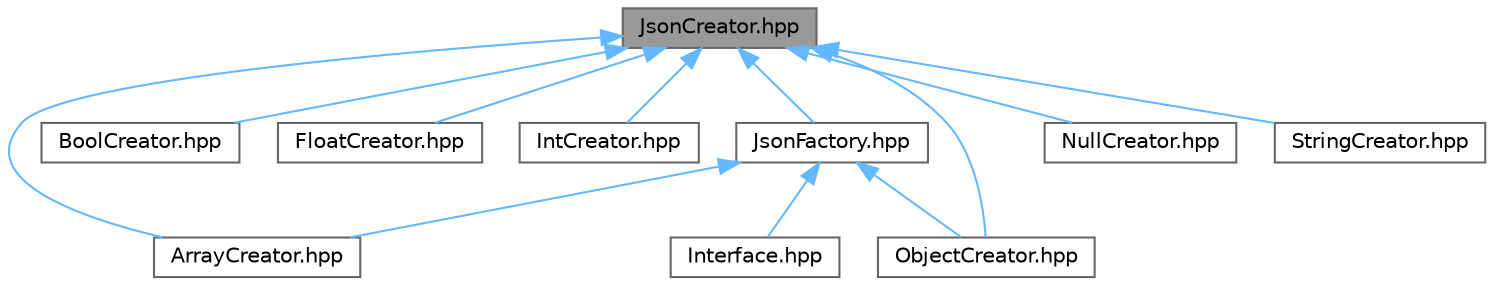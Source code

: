 digraph "JsonCreator.hpp"
{
 // LATEX_PDF_SIZE
  bgcolor="transparent";
  edge [fontname=Helvetica,fontsize=10,labelfontname=Helvetica,labelfontsize=10];
  node [fontname=Helvetica,fontsize=10,shape=box,height=0.2,width=0.4];
  Node1 [id="Node000001",label="JsonCreator.hpp",height=0.2,width=0.4,color="gray40", fillcolor="grey60", style="filled", fontcolor="black",tooltip=" "];
  Node1 -> Node2 [id="edge12_Node000001_Node000002",dir="back",color="steelblue1",style="solid",tooltip=" "];
  Node2 [id="Node000002",label="ArrayCreator.hpp",height=0.2,width=0.4,color="grey40", fillcolor="white", style="filled",URL="$ArrayCreator_8hpp.html",tooltip=" "];
  Node1 -> Node3 [id="edge13_Node000001_Node000003",dir="back",color="steelblue1",style="solid",tooltip=" "];
  Node3 [id="Node000003",label="BoolCreator.hpp",height=0.2,width=0.4,color="grey40", fillcolor="white", style="filled",URL="$BoolCreator_8hpp.html",tooltip=" "];
  Node1 -> Node4 [id="edge14_Node000001_Node000004",dir="back",color="steelblue1",style="solid",tooltip=" "];
  Node4 [id="Node000004",label="FloatCreator.hpp",height=0.2,width=0.4,color="grey40", fillcolor="white", style="filled",URL="$FloatCreator_8hpp.html",tooltip=" "];
  Node1 -> Node5 [id="edge15_Node000001_Node000005",dir="back",color="steelblue1",style="solid",tooltip=" "];
  Node5 [id="Node000005",label="IntCreator.hpp",height=0.2,width=0.4,color="grey40", fillcolor="white", style="filled",URL="$IntCreator_8hpp.html",tooltip=" "];
  Node1 -> Node6 [id="edge16_Node000001_Node000006",dir="back",color="steelblue1",style="solid",tooltip=" "];
  Node6 [id="Node000006",label="JsonFactory.hpp",height=0.2,width=0.4,color="grey40", fillcolor="white", style="filled",URL="$JsonFactory_8hpp.html",tooltip=" "];
  Node6 -> Node2 [id="edge17_Node000006_Node000002",dir="back",color="steelblue1",style="solid",tooltip=" "];
  Node6 -> Node7 [id="edge18_Node000006_Node000007",dir="back",color="steelblue1",style="solid",tooltip=" "];
  Node7 [id="Node000007",label="Interface.hpp",height=0.2,width=0.4,color="grey40", fillcolor="white", style="filled",URL="$Interface_8hpp.html",tooltip=" "];
  Node6 -> Node8 [id="edge19_Node000006_Node000008",dir="back",color="steelblue1",style="solid",tooltip=" "];
  Node8 [id="Node000008",label="ObjectCreator.hpp",height=0.2,width=0.4,color="grey40", fillcolor="white", style="filled",URL="$ObjectCreator_8hpp.html",tooltip=" "];
  Node1 -> Node9 [id="edge20_Node000001_Node000009",dir="back",color="steelblue1",style="solid",tooltip=" "];
  Node9 [id="Node000009",label="NullCreator.hpp",height=0.2,width=0.4,color="grey40", fillcolor="white", style="filled",URL="$NullCreator_8hpp.html",tooltip=" "];
  Node1 -> Node8 [id="edge21_Node000001_Node000008",dir="back",color="steelblue1",style="solid",tooltip=" "];
  Node1 -> Node10 [id="edge22_Node000001_Node000010",dir="back",color="steelblue1",style="solid",tooltip=" "];
  Node10 [id="Node000010",label="StringCreator.hpp",height=0.2,width=0.4,color="grey40", fillcolor="white", style="filled",URL="$StringCreator_8hpp.html",tooltip=" "];
}
